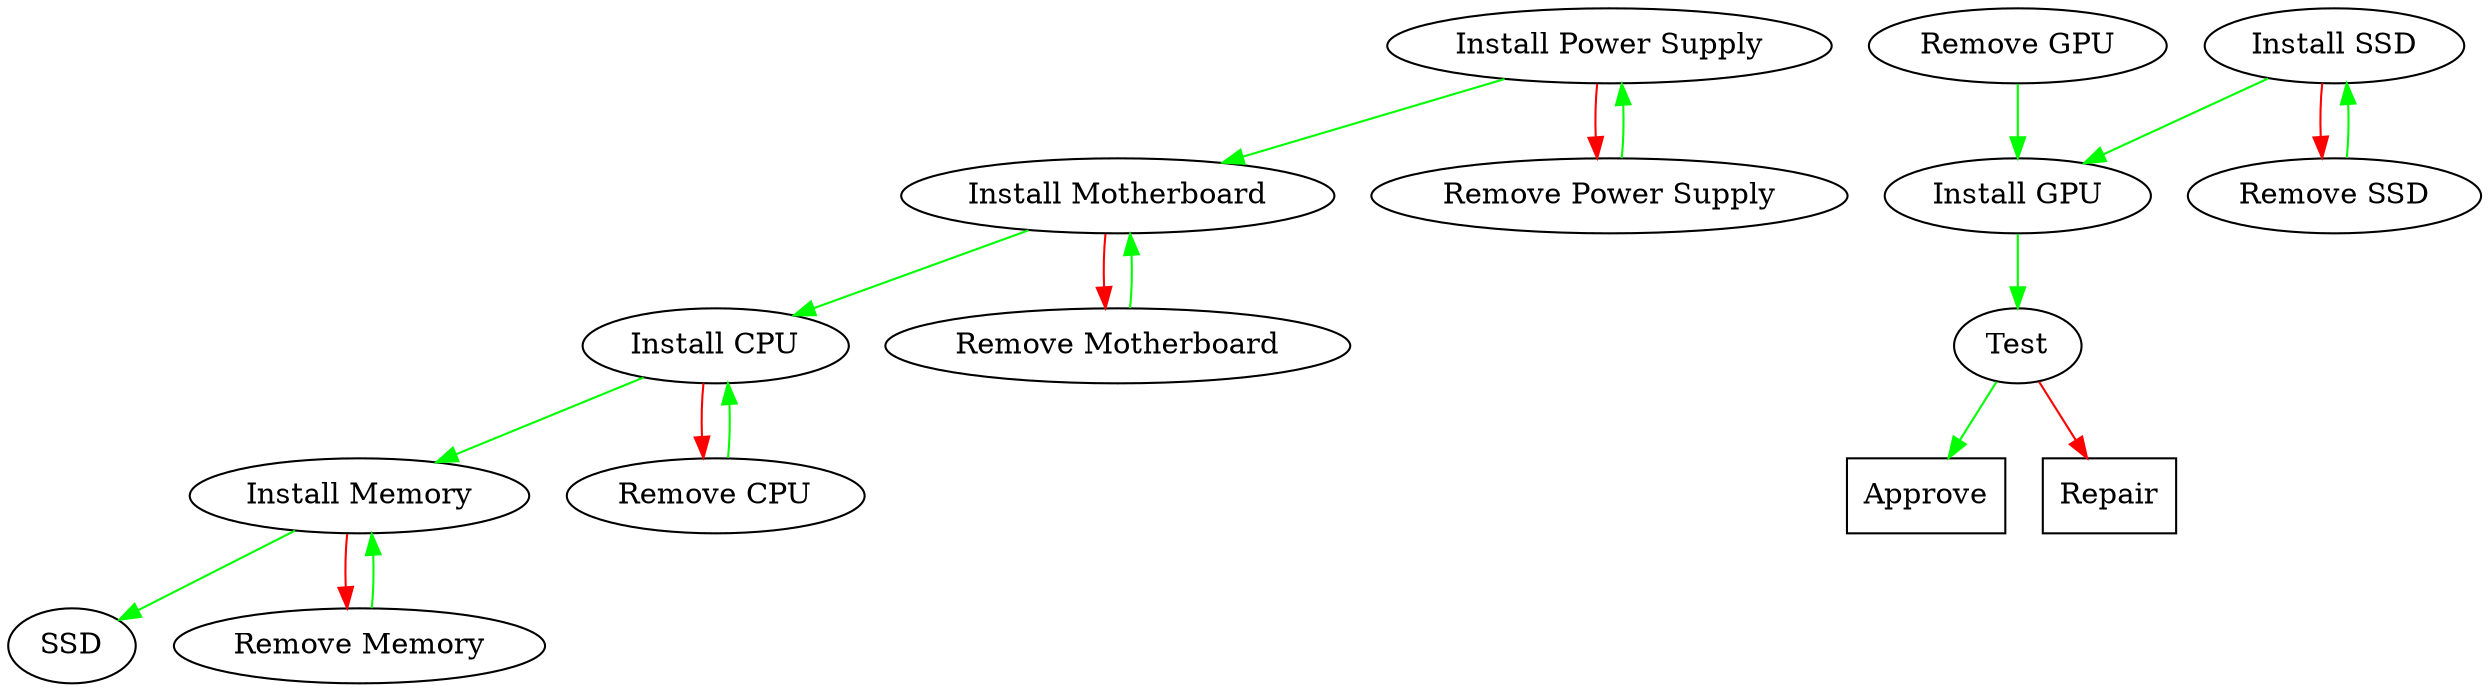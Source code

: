 digraph taskGraph{
"Install Power Supply"->"Install Motherboard"[color=green];
"Install Power Supply"->"Remove Power Supply"[color=red];
"Remove Power Supply"->"Install Power Supply"[color=green];
"Install Motherboard"->"Install CPU"[color=green];
"Install Motherboard"->"Remove Motherboard"[color=red];
"Remove Motherboard"->"Install Motherboard"[color=green];
"Install CPU"->"Install Memory"[color=green];
"Install CPU"->"Remove CPU"[color=red];
"Remove CPU"->"Install CPU"[color=green];
"Install Memory"->"SSD"[color=green];
"Install Memory"->"Remove Memory"[color=red];
"Remove Memory"->"Install Memory"[color=green];
"Install SSD"->"Install GPU"[color=green];
"Install SSD"->"Remove SSD"[color=red];
"Remove SSD"->"Install SSD"[color=green];
"Install GPU"->"Test"[color=green];
"Remove GPU"->"Install GPU"[color=green];
"Test"->"Approve"[color=green];
"Test"->"Repair"[color=red];
"Approve"[shape=box];
"Repair"[shape=box];
}
